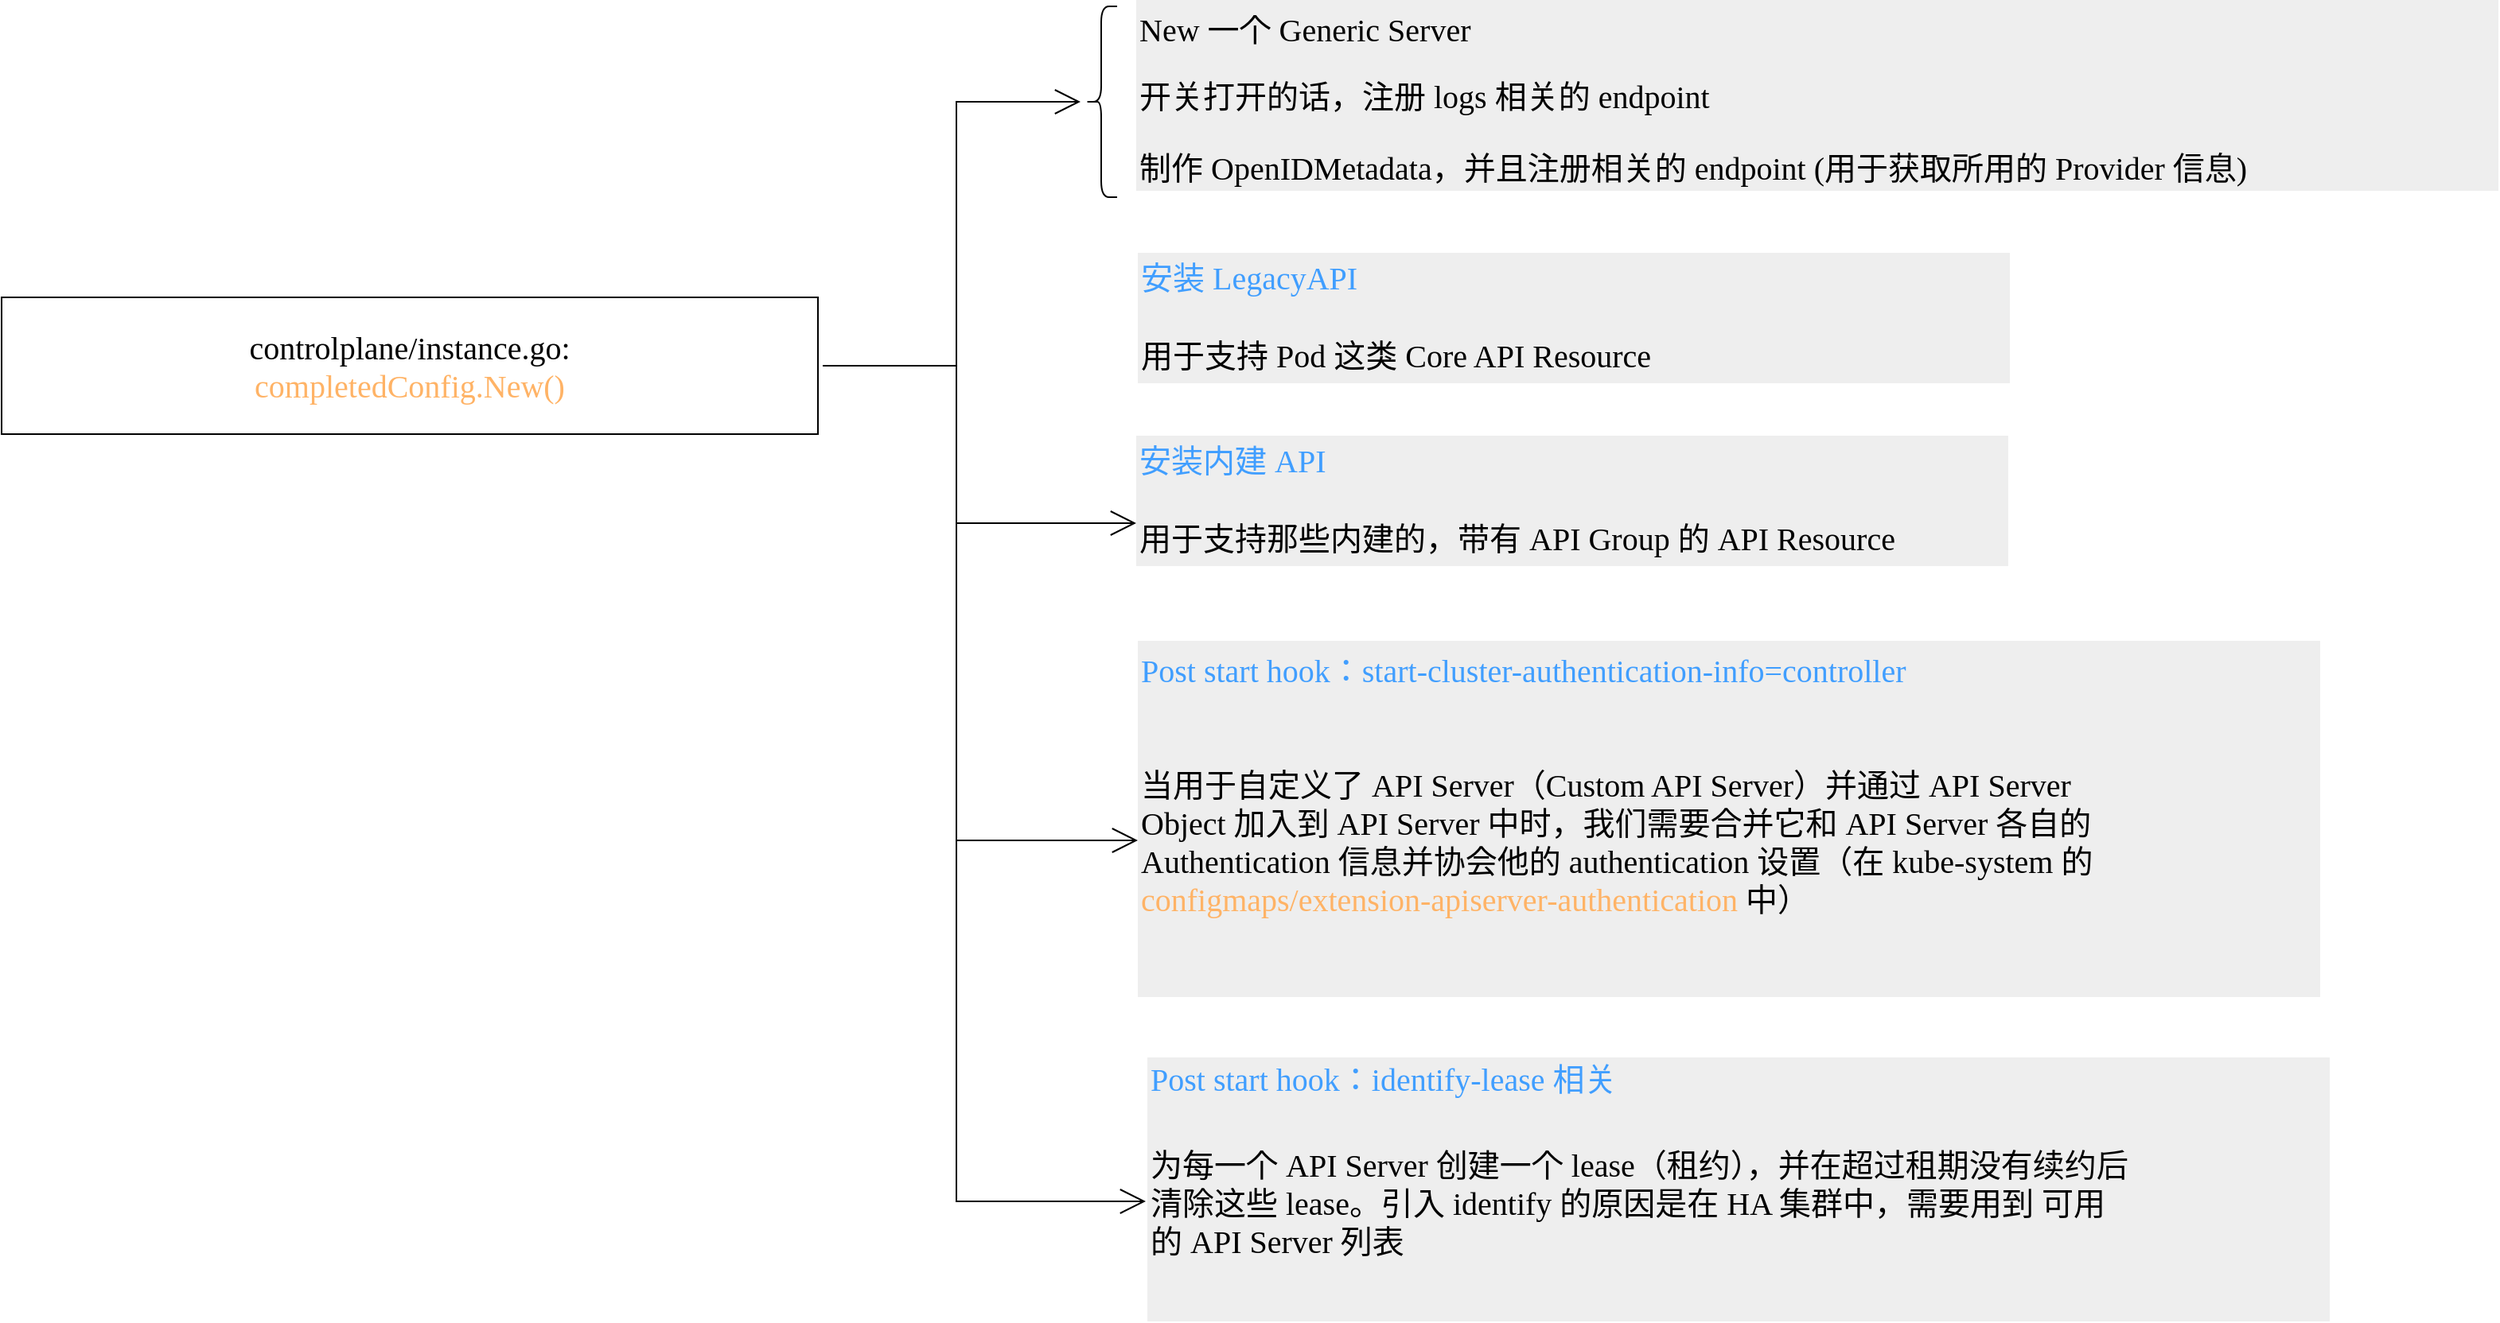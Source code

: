 <mxfile>
    <diagram id="8zIVZn-1u4INnXMkIcph" name="第 1 页">
        <mxGraphModel dx="2891" dy="1251" grid="0" gridSize="10" guides="1" tooltips="1" connect="1" arrows="1" fold="1" page="0" pageScale="1" pageWidth="827" pageHeight="1169" math="0" shadow="0">
            <root>
                <mxCell id="0"/>
                <mxCell id="1" parent="0"/>
                <mxCell id="21" style="edgeStyle=orthogonalEdgeStyle;rounded=0;sketch=0;hachureGap=4;orthogonalLoop=1;jettySize=auto;html=1;entryX=0;entryY=0.25;entryDx=0;entryDy=0;fontFamily=Lucida Console;fontSize=16;fontColor=#FFB366;endArrow=open;startSize=14;endSize=14;sourcePerimeterSpacing=8;targetPerimeterSpacing=8;" edge="1" parent="1" source="2" target="12">
                    <mxGeometry relative="1" as="geometry">
                        <Array as="points">
                            <mxPoint x="-23" y="265"/>
                            <mxPoint x="-23" y="364"/>
                        </Array>
                    </mxGeometry>
                </mxCell>
                <mxCell id="22" style="edgeStyle=orthogonalEdgeStyle;rounded=0;sketch=0;hachureGap=4;orthogonalLoop=1;jettySize=auto;html=1;entryX=0;entryY=0.5;entryDx=0;entryDy=0;fontFamily=Lucida Console;fontSize=16;fontColor=#FFB366;endArrow=open;startSize=14;endSize=14;sourcePerimeterSpacing=8;targetPerimeterSpacing=8;" edge="1" parent="1" source="2" target="15">
                    <mxGeometry relative="1" as="geometry">
                        <Array as="points">
                            <mxPoint x="-23" y="265"/>
                            <mxPoint x="-23" y="564"/>
                        </Array>
                    </mxGeometry>
                </mxCell>
                <mxCell id="23" style="edgeStyle=orthogonalEdgeStyle;rounded=0;sketch=0;hachureGap=4;orthogonalLoop=1;jettySize=auto;html=1;entryX=0;entryY=0.5;entryDx=0;entryDy=0;fontFamily=Lucida Console;fontSize=16;fontColor=#FFB366;endArrow=open;startSize=14;endSize=14;sourcePerimeterSpacing=8;targetPerimeterSpacing=8;" edge="1" parent="1">
                    <mxGeometry relative="1" as="geometry">
                        <mxPoint x="-103" y="265" as="sourcePoint"/>
                        <mxPoint x="96" y="790.5" as="targetPoint"/>
                        <Array as="points">
                            <mxPoint x="-23" y="265"/>
                            <mxPoint x="-23" y="791"/>
                        </Array>
                    </mxGeometry>
                </mxCell>
                <mxCell id="30" style="edgeStyle=orthogonalEdgeStyle;rounded=0;sketch=0;hachureGap=4;orthogonalLoop=1;jettySize=auto;html=1;entryX=0.1;entryY=0.5;entryDx=0;entryDy=0;entryPerimeter=0;fontFamily=Lucida Console;fontSize=16;fontColor=#FFB366;endArrow=open;startSize=14;endSize=14;sourcePerimeterSpacing=8;targetPerimeterSpacing=8;" edge="1" parent="1">
                    <mxGeometry relative="1" as="geometry">
                        <mxPoint x="-107.0" y="265" as="sourcePoint"/>
                        <mxPoint x="55" y="99" as="targetPoint"/>
                        <Array as="points">
                            <mxPoint x="-23" y="265"/>
                            <mxPoint x="-23" y="99"/>
                        </Array>
                    </mxGeometry>
                </mxCell>
                <mxCell id="2" value="controlplane/instance.go:&lt;br&gt;&lt;font color=&quot;#ffb366&quot;&gt;completedConfig.New()&lt;/font&gt;" style="rounded=0;whiteSpace=wrap;html=1;sketch=0;hachureGap=4;fontFamily=Lucida Console;fontSize=20;" vertex="1" parent="1">
                    <mxGeometry x="-623" y="222" width="513" height="86" as="geometry"/>
                </mxCell>
                <mxCell id="9" value="" style="group;fillColor=#eeeeee;strokeColor=none;sketch=0;" vertex="1" connectable="0" parent="1">
                    <mxGeometry x="91" y="194" width="548" height="82" as="geometry"/>
                </mxCell>
                <mxCell id="7" value="安装 LegacyAPI" style="text;strokeColor=none;fillColor=none;html=1;align=left;verticalAlign=middle;whiteSpace=wrap;rounded=0;sketch=0;hachureGap=4;fontFamily=Lucida Console;fontSize=20;fontColor=#409EFF;" vertex="1" parent="9">
                    <mxGeometry width="183" height="30" as="geometry"/>
                </mxCell>
                <mxCell id="8" value="用于支持 Pod 这类 Core API Resource" style="text;strokeColor=none;fillColor=none;html=1;align=left;verticalAlign=middle;whiteSpace=wrap;rounded=0;sketch=0;hachureGap=4;fontFamily=Lucida Console;fontSize=20;fontColor=#000000;" vertex="1" parent="9">
                    <mxGeometry y="46" width="548" height="36" as="geometry"/>
                </mxCell>
                <mxCell id="10" value="" style="group;fillColor=#eeeeee;strokeColor=none;sketch=0;" vertex="1" connectable="0" parent="1">
                    <mxGeometry x="90" y="309" width="548" height="82" as="geometry"/>
                </mxCell>
                <mxCell id="11" value="安装内建 API" style="text;strokeColor=none;fillColor=none;html=1;align=left;verticalAlign=middle;whiteSpace=wrap;rounded=0;sketch=0;hachureGap=4;fontFamily=Lucida Console;fontSize=20;fontColor=#409EFF;" vertex="1" parent="10">
                    <mxGeometry width="183" height="30" as="geometry"/>
                </mxCell>
                <mxCell id="12" value="用于支持那些内建的，带有 API Group 的 API Resource" style="text;strokeColor=none;fillColor=none;html=1;align=left;verticalAlign=middle;whiteSpace=wrap;rounded=0;sketch=0;hachureGap=4;fontFamily=Lucida Console;fontSize=20;fontColor=#000000;" vertex="1" parent="10">
                    <mxGeometry y="46" width="548" height="36" as="geometry"/>
                </mxCell>
                <mxCell id="13" value="" style="group;labelBorderColor=none;labelBackgroundColor=none;fillColor=#eeeeee;strokeColor=none;sketch=0;" vertex="1" connectable="0" parent="1">
                    <mxGeometry x="91" y="438" width="743" height="224" as="geometry"/>
                </mxCell>
                <mxCell id="14" value="Post start hook：start-cluster-authentication-info=controller" style="text;strokeColor=none;fillColor=none;html=1;align=left;verticalAlign=middle;whiteSpace=wrap;rounded=0;sketch=0;hachureGap=4;fontFamily=Lucida Console;fontSize=20;fontColor=#409EFF;" vertex="1" parent="13">
                    <mxGeometry width="743" height="36.129" as="geometry"/>
                </mxCell>
                <mxCell id="15" value="当用于自定义了 API Server（Custom API Server）并通过 API Server Object 加入到 API Server 中时，我们需要合并它和 API Server 各自的 Authentication 信息并协会他的 authentication 设置（在 kube-system 的 &lt;font color=&quot;#ffb366&quot;&gt;configmaps/extension-apiserver-authentication&lt;/font&gt; 中）" style="text;strokeColor=none;fillColor=none;html=1;align=left;verticalAlign=middle;whiteSpace=wrap;rounded=0;sketch=0;hachureGap=4;fontFamily=Lucida Console;fontSize=20;fontColor=#000000;" vertex="1" parent="13">
                    <mxGeometry y="52" width="621" height="147" as="geometry"/>
                </mxCell>
                <mxCell id="16" value="" style="group;fillColor=#eeeeee;strokeColor=none;sketch=0;" vertex="1" connectable="0" parent="1">
                    <mxGeometry x="97" y="700" width="743" height="166" as="geometry"/>
                </mxCell>
                <mxCell id="17" value="Post start hook：identify-lease 相关" style="text;strokeColor=none;fillColor=none;html=1;align=left;verticalAlign=middle;whiteSpace=wrap;rounded=0;sketch=0;hachureGap=4;fontFamily=Lucida Console;fontSize=20;fontColor=#409EFF;" vertex="1" parent="16">
                    <mxGeometry width="743" height="26.774" as="geometry"/>
                </mxCell>
                <mxCell id="18" value="为每一个 API Server 创建一个 lease（租约），并在超过租期没有续约后清除这些 lease。引入 identify 的原因是在 HA 集群中，需要用到 可用的 API Server 列表" style="text;strokeColor=none;fillColor=none;html=1;align=left;verticalAlign=middle;whiteSpace=wrap;rounded=0;sketch=0;hachureGap=4;fontFamily=Lucida Console;fontSize=20;fontColor=#000000;" vertex="1" parent="16">
                    <mxGeometry y="41" width="621" height="99" as="geometry"/>
                </mxCell>
                <mxCell id="19" value="" style="group;fillColor=#eeeeee;strokeColor=none;spacingTop=2;sketch=0;" vertex="1" connectable="0" parent="1">
                    <mxGeometry x="90" y="35" width="856" height="120" as="geometry"/>
                </mxCell>
                <mxCell id="4" value="New 一个 Generic Server" style="text;strokeColor=none;fillColor=none;html=1;align=left;verticalAlign=middle;whiteSpace=wrap;rounded=0;sketch=0;hachureGap=4;fontFamily=Lucida Console;fontSize=20;fontColor=#000000;" vertex="1" parent="19">
                    <mxGeometry width="285" height="36" as="geometry"/>
                </mxCell>
                <mxCell id="5" value="开关打开的话，注册 logs 相关的 endpoint" style="text;strokeColor=none;fillColor=none;html=1;align=left;verticalAlign=middle;whiteSpace=wrap;rounded=0;sketch=0;hachureGap=4;fontFamily=Lucida Console;fontSize=20;fontColor=#000000;" vertex="1" parent="19">
                    <mxGeometry y="42" width="432" height="36" as="geometry"/>
                </mxCell>
                <mxCell id="6" value="制作 OpenIDMetadata，并且注册相关的 endpoint (用于获取所用的 Provider 信息)" style="text;strokeColor=none;fillColor=none;html=1;align=left;verticalAlign=middle;whiteSpace=wrap;rounded=0;sketch=0;hachureGap=4;fontFamily=Lucida Console;fontSize=20;fontColor=#000000;" vertex="1" parent="19">
                    <mxGeometry y="90" width="856" height="30" as="geometry"/>
                </mxCell>
                <mxCell id="25" value="" style="shape=curlyBracket;whiteSpace=wrap;html=1;rounded=1;labelBackgroundColor=none;labelBorderColor=none;sketch=0;hachureGap=4;fontFamily=Lucida Console;fontSize=20;fontColor=#FFB366;" vertex="1" parent="1">
                    <mxGeometry x="58" y="39" width="20" height="120" as="geometry"/>
                </mxCell>
            </root>
        </mxGraphModel>
    </diagram>
</mxfile>